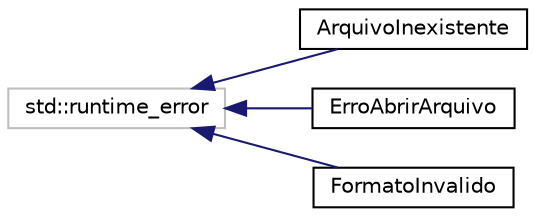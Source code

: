 digraph "Graphical Class Hierarchy"
{
 // LATEX_PDF_SIZE
  edge [fontname="Helvetica",fontsize="10",labelfontname="Helvetica",labelfontsize="10"];
  node [fontname="Helvetica",fontsize="10",shape=record];
  rankdir="LR";
  Node66 [label="std::runtime_error",height=0.2,width=0.4,color="grey75", fillcolor="white", style="filled",tooltip=" "];
  Node66 -> Node0 [dir="back",color="midnightblue",fontsize="10",style="solid",fontname="Helvetica"];
  Node0 [label="ArquivoInexistente",height=0.2,width=0.4,color="black", fillcolor="white", style="filled",URL="$classArquivoInexistente.html",tooltip=" "];
  Node66 -> Node68 [dir="back",color="midnightblue",fontsize="10",style="solid",fontname="Helvetica"];
  Node68 [label="ErroAbrirArquivo",height=0.2,width=0.4,color="black", fillcolor="white", style="filled",URL="$classErroAbrirArquivo.html",tooltip=" "];
  Node66 -> Node69 [dir="back",color="midnightblue",fontsize="10",style="solid",fontname="Helvetica"];
  Node69 [label="FormatoInvalido",height=0.2,width=0.4,color="black", fillcolor="white", style="filled",URL="$classFormatoInvalido.html",tooltip=" "];
}
